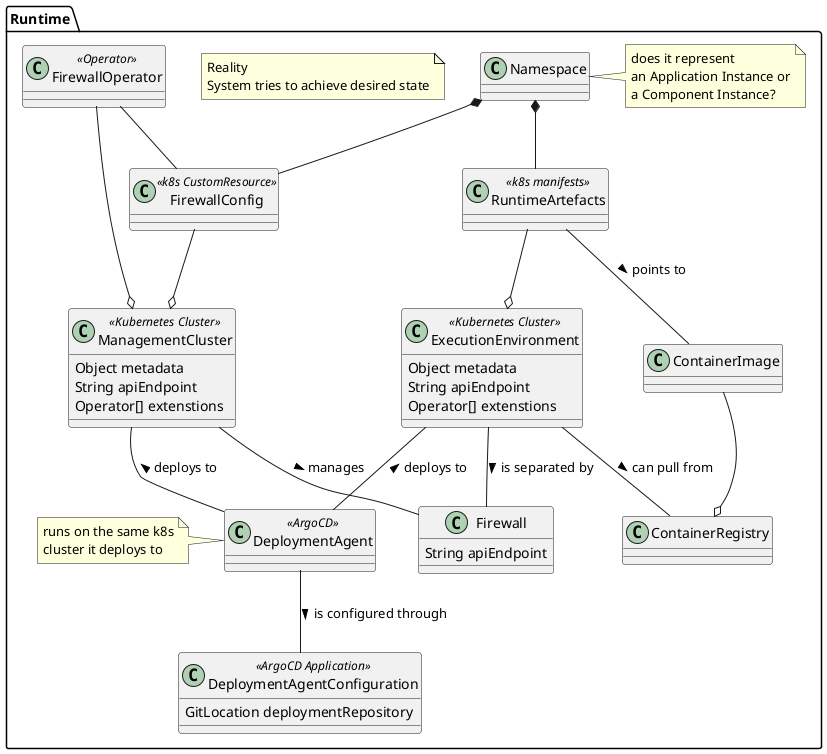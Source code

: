 @startuml
namespace Runtime {
    note "Reality\nSystem tries to achieve desired state" as notereality

    ' --- Container Runtime Infra
    class ContainerRegistry

    class ContainerImage

    ' --- K8s runtime
    class ExecutionEnvironment <<Kubernetes Cluster>>
    ExecutionEnvironment : Object metadata
    ExecutionEnvironment : String apiEndpoint
    ExecutionEnvironment : Operator[] extenstions

    class DeploymentAgent <<ArgoCD>>
    note left: runs on the same k8s\ncluster it deploys to

    class DeploymentAgentConfiguration <<ArgoCD Application>>
    DeploymentAgentConfiguration : GitLocation deploymentRepository

    class Namespace
    note right: does it represent\nan Application Instance or\na Component Instance?
    
    class RuntimeArtefacts <<k8s manifests>>

    ' --- Infra management
    class Firewall
    Firewall : String apiEndpoint

    class FirewallConfig <<k8s CustomResource>>

    class FirewallOperator <<Operator>>

    class ManagementCluster <<Kubernetes Cluster>>
    ManagementCluster : Object metadata
    ManagementCluster : String apiEndpoint
    ManagementCluster : Operator[] extenstions

    ' --- Links
    "Namespace" *-- RuntimeArtefacts  
    "Namespace" *-- FirewallConfig  

    DeploymentAgent -- DeploymentAgentConfiguration : is configured through >

    ContainerImage --o ContainerRegistry 

    RuntimeArtefacts --o ExecutionEnvironment 
    RuntimeArtefacts -- ContainerImage : points to >

    ExecutionEnvironment -- ContainerRegistry : can pull from >
    ExecutionEnvironment -- DeploymentAgent : < deploys to
    'ExecutionEnvironment -- DeploymentAgent : < runs on 
    ExecutionEnvironment -- Firewall : is separated by >

    FirewallConfig --o ManagementCluster

    ManagementCluster -- Firewall : manages >
    ManagementCluster -- DeploymentAgent : < deploys to
    FirewallOperator --o ManagementCluster
    FirewallOperator -- FirewallConfig
}
@enduml
